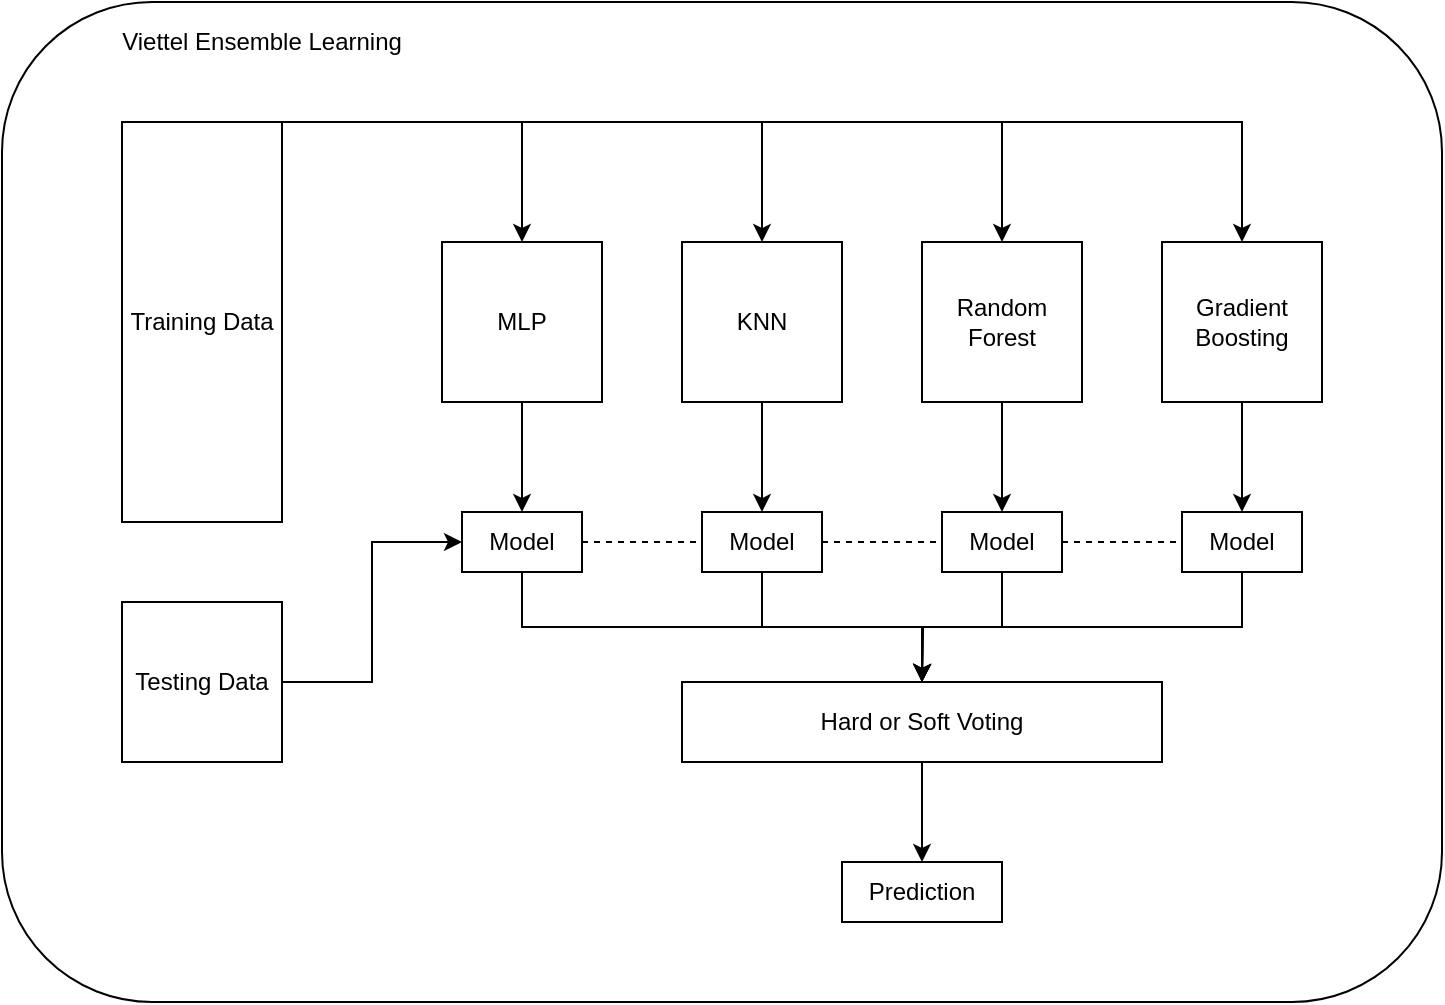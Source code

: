 <mxfile version="15.9.1" type="github">
  <diagram id="84XA4rEednCSsmT6ji2h" name="Page-1">
    <mxGraphModel dx="1871" dy="1723" grid="1" gridSize="10" guides="1" tooltips="1" connect="1" arrows="1" fold="1" page="1" pageScale="1" pageWidth="827" pageHeight="1169" math="0" shadow="0">
      <root>
        <mxCell id="0" />
        <mxCell id="1" parent="0" />
        <mxCell id="B8CHpfb63kSqgsaZjjg6-42" value="" style="rounded=1;whiteSpace=wrap;html=1;" vertex="1" parent="1">
          <mxGeometry x="-20" y="-20" width="720" height="500" as="geometry" />
        </mxCell>
        <mxCell id="B8CHpfb63kSqgsaZjjg6-24" style="edgeStyle=orthogonalEdgeStyle;rounded=0;orthogonalLoop=1;jettySize=auto;html=1;exitX=1;exitY=0;exitDx=0;exitDy=0;entryX=0.5;entryY=0;entryDx=0;entryDy=0;" edge="1" parent="1" source="B8CHpfb63kSqgsaZjjg6-1" target="B8CHpfb63kSqgsaZjjg6-4">
          <mxGeometry relative="1" as="geometry">
            <Array as="points">
              <mxPoint x="240" y="40" />
            </Array>
          </mxGeometry>
        </mxCell>
        <mxCell id="B8CHpfb63kSqgsaZjjg6-25" style="edgeStyle=orthogonalEdgeStyle;rounded=0;orthogonalLoop=1;jettySize=auto;html=1;exitX=1;exitY=0;exitDx=0;exitDy=0;entryX=0.5;entryY=0;entryDx=0;entryDy=0;" edge="1" parent="1" source="B8CHpfb63kSqgsaZjjg6-1" target="B8CHpfb63kSqgsaZjjg6-15">
          <mxGeometry relative="1" as="geometry">
            <Array as="points">
              <mxPoint x="360" y="40" />
            </Array>
          </mxGeometry>
        </mxCell>
        <mxCell id="B8CHpfb63kSqgsaZjjg6-26" style="edgeStyle=orthogonalEdgeStyle;rounded=0;orthogonalLoop=1;jettySize=auto;html=1;exitX=1;exitY=0;exitDx=0;exitDy=0;entryX=0.5;entryY=0;entryDx=0;entryDy=0;" edge="1" parent="1" source="B8CHpfb63kSqgsaZjjg6-1" target="B8CHpfb63kSqgsaZjjg6-17">
          <mxGeometry relative="1" as="geometry">
            <Array as="points">
              <mxPoint x="480" y="40" />
            </Array>
          </mxGeometry>
        </mxCell>
        <mxCell id="B8CHpfb63kSqgsaZjjg6-27" style="edgeStyle=orthogonalEdgeStyle;rounded=0;orthogonalLoop=1;jettySize=auto;html=1;exitX=1;exitY=0;exitDx=0;exitDy=0;entryX=0.5;entryY=0;entryDx=0;entryDy=0;" edge="1" parent="1" source="B8CHpfb63kSqgsaZjjg6-1" target="B8CHpfb63kSqgsaZjjg6-19">
          <mxGeometry relative="1" as="geometry">
            <mxPoint x="580" y="80" as="targetPoint" />
            <Array as="points">
              <mxPoint x="600" y="40" />
            </Array>
          </mxGeometry>
        </mxCell>
        <mxCell id="B8CHpfb63kSqgsaZjjg6-1" value="Training Data" style="rounded=0;whiteSpace=wrap;html=1;" vertex="1" parent="1">
          <mxGeometry x="40" y="40" width="80" height="200" as="geometry" />
        </mxCell>
        <mxCell id="B8CHpfb63kSqgsaZjjg6-32" style="edgeStyle=orthogonalEdgeStyle;rounded=0;orthogonalLoop=1;jettySize=auto;html=1;exitX=1;exitY=0.5;exitDx=0;exitDy=0;entryX=0;entryY=0.5;entryDx=0;entryDy=0;" edge="1" parent="1" source="B8CHpfb63kSqgsaZjjg6-2" target="B8CHpfb63kSqgsaZjjg6-11">
          <mxGeometry relative="1" as="geometry" />
        </mxCell>
        <mxCell id="B8CHpfb63kSqgsaZjjg6-2" value="Testing Data" style="rounded=0;whiteSpace=wrap;html=1;" vertex="1" parent="1">
          <mxGeometry x="40" y="280" width="80" height="80" as="geometry" />
        </mxCell>
        <mxCell id="B8CHpfb63kSqgsaZjjg6-28" style="edgeStyle=orthogonalEdgeStyle;rounded=0;orthogonalLoop=1;jettySize=auto;html=1;exitX=0.5;exitY=1;exitDx=0;exitDy=0;entryX=0.5;entryY=0;entryDx=0;entryDy=0;" edge="1" parent="1" source="B8CHpfb63kSqgsaZjjg6-4" target="B8CHpfb63kSqgsaZjjg6-11">
          <mxGeometry relative="1" as="geometry" />
        </mxCell>
        <mxCell id="B8CHpfb63kSqgsaZjjg6-4" value="MLP" style="whiteSpace=wrap;html=1;aspect=fixed;" vertex="1" parent="1">
          <mxGeometry x="200" y="100" width="80" height="80" as="geometry" />
        </mxCell>
        <mxCell id="B8CHpfb63kSqgsaZjjg6-41" style="edgeStyle=orthogonalEdgeStyle;rounded=0;orthogonalLoop=1;jettySize=auto;html=1;exitX=0.5;exitY=1;exitDx=0;exitDy=0;" edge="1" parent="1" source="B8CHpfb63kSqgsaZjjg6-8" target="B8CHpfb63kSqgsaZjjg6-10">
          <mxGeometry relative="1" as="geometry" />
        </mxCell>
        <mxCell id="B8CHpfb63kSqgsaZjjg6-8" value="Hard or Soft Voting" style="rounded=0;whiteSpace=wrap;html=1;" vertex="1" parent="1">
          <mxGeometry x="320" y="320" width="240" height="40" as="geometry" />
        </mxCell>
        <mxCell id="B8CHpfb63kSqgsaZjjg6-10" value="Prediction" style="rounded=0;whiteSpace=wrap;html=1;" vertex="1" parent="1">
          <mxGeometry x="400" y="410" width="80" height="30" as="geometry" />
        </mxCell>
        <mxCell id="B8CHpfb63kSqgsaZjjg6-40" style="edgeStyle=orthogonalEdgeStyle;rounded=0;orthogonalLoop=1;jettySize=auto;html=1;exitX=0.5;exitY=1;exitDx=0;exitDy=0;" edge="1" parent="1" source="B8CHpfb63kSqgsaZjjg6-11">
          <mxGeometry relative="1" as="geometry">
            <mxPoint x="440" y="320" as="targetPoint" />
          </mxGeometry>
        </mxCell>
        <mxCell id="B8CHpfb63kSqgsaZjjg6-11" value="Model" style="rounded=0;whiteSpace=wrap;html=1;" vertex="1" parent="1">
          <mxGeometry x="210" y="235" width="60" height="30" as="geometry" />
        </mxCell>
        <mxCell id="B8CHpfb63kSqgsaZjjg6-29" style="edgeStyle=orthogonalEdgeStyle;rounded=0;orthogonalLoop=1;jettySize=auto;html=1;exitX=0.5;exitY=1;exitDx=0;exitDy=0;entryX=0.5;entryY=0;entryDx=0;entryDy=0;" edge="1" parent="1" source="B8CHpfb63kSqgsaZjjg6-15" target="B8CHpfb63kSqgsaZjjg6-16">
          <mxGeometry relative="1" as="geometry" />
        </mxCell>
        <mxCell id="B8CHpfb63kSqgsaZjjg6-15" value="KNN" style="whiteSpace=wrap;html=1;aspect=fixed;" vertex="1" parent="1">
          <mxGeometry x="320" y="100" width="80" height="80" as="geometry" />
        </mxCell>
        <mxCell id="B8CHpfb63kSqgsaZjjg6-39" style="edgeStyle=orthogonalEdgeStyle;rounded=0;orthogonalLoop=1;jettySize=auto;html=1;exitX=0.5;exitY=1;exitDx=0;exitDy=0;" edge="1" parent="1" source="B8CHpfb63kSqgsaZjjg6-16">
          <mxGeometry relative="1" as="geometry">
            <mxPoint x="440" y="320" as="targetPoint" />
          </mxGeometry>
        </mxCell>
        <mxCell id="B8CHpfb63kSqgsaZjjg6-16" value="Model" style="rounded=0;whiteSpace=wrap;html=1;" vertex="1" parent="1">
          <mxGeometry x="330" y="235" width="60" height="30" as="geometry" />
        </mxCell>
        <mxCell id="B8CHpfb63kSqgsaZjjg6-30" style="edgeStyle=orthogonalEdgeStyle;rounded=0;orthogonalLoop=1;jettySize=auto;html=1;exitX=0.5;exitY=1;exitDx=0;exitDy=0;entryX=0.5;entryY=0;entryDx=0;entryDy=0;" edge="1" parent="1" source="B8CHpfb63kSqgsaZjjg6-17" target="B8CHpfb63kSqgsaZjjg6-18">
          <mxGeometry relative="1" as="geometry" />
        </mxCell>
        <mxCell id="B8CHpfb63kSqgsaZjjg6-17" value="Random Forest" style="whiteSpace=wrap;html=1;aspect=fixed;" vertex="1" parent="1">
          <mxGeometry x="440" y="100" width="80" height="80" as="geometry" />
        </mxCell>
        <mxCell id="B8CHpfb63kSqgsaZjjg6-37" style="edgeStyle=orthogonalEdgeStyle;rounded=0;orthogonalLoop=1;jettySize=auto;html=1;exitX=0.5;exitY=1;exitDx=0;exitDy=0;entryX=0.5;entryY=0;entryDx=0;entryDy=0;" edge="1" parent="1" source="B8CHpfb63kSqgsaZjjg6-18" target="B8CHpfb63kSqgsaZjjg6-8">
          <mxGeometry relative="1" as="geometry" />
        </mxCell>
        <mxCell id="B8CHpfb63kSqgsaZjjg6-18" value="Model" style="rounded=0;whiteSpace=wrap;html=1;" vertex="1" parent="1">
          <mxGeometry x="450" y="235" width="60" height="30" as="geometry" />
        </mxCell>
        <mxCell id="B8CHpfb63kSqgsaZjjg6-31" style="edgeStyle=orthogonalEdgeStyle;rounded=0;orthogonalLoop=1;jettySize=auto;html=1;exitX=0.5;exitY=1;exitDx=0;exitDy=0;entryX=0.5;entryY=0;entryDx=0;entryDy=0;" edge="1" parent="1" source="B8CHpfb63kSqgsaZjjg6-19" target="B8CHpfb63kSqgsaZjjg6-20">
          <mxGeometry relative="1" as="geometry" />
        </mxCell>
        <mxCell id="B8CHpfb63kSqgsaZjjg6-19" value="Gradient Boosting" style="whiteSpace=wrap;html=1;aspect=fixed;" vertex="1" parent="1">
          <mxGeometry x="560" y="100" width="80" height="80" as="geometry" />
        </mxCell>
        <mxCell id="B8CHpfb63kSqgsaZjjg6-38" style="edgeStyle=orthogonalEdgeStyle;rounded=0;orthogonalLoop=1;jettySize=auto;html=1;exitX=0.5;exitY=1;exitDx=0;exitDy=0;entryX=0.5;entryY=0;entryDx=0;entryDy=0;" edge="1" parent="1" source="B8CHpfb63kSqgsaZjjg6-20" target="B8CHpfb63kSqgsaZjjg6-8">
          <mxGeometry relative="1" as="geometry" />
        </mxCell>
        <mxCell id="B8CHpfb63kSqgsaZjjg6-20" value="Model" style="rounded=0;whiteSpace=wrap;html=1;" vertex="1" parent="1">
          <mxGeometry x="570" y="235" width="60" height="30" as="geometry" />
        </mxCell>
        <mxCell id="B8CHpfb63kSqgsaZjjg6-33" value="" style="endArrow=none;dashed=1;html=1;rounded=0;exitX=1;exitY=0.5;exitDx=0;exitDy=0;entryX=0;entryY=0.5;entryDx=0;entryDy=0;" edge="1" parent="1" source="B8CHpfb63kSqgsaZjjg6-11" target="B8CHpfb63kSqgsaZjjg6-16">
          <mxGeometry width="50" height="50" relative="1" as="geometry">
            <mxPoint x="280" y="320" as="sourcePoint" />
            <mxPoint x="330" y="270" as="targetPoint" />
          </mxGeometry>
        </mxCell>
        <mxCell id="B8CHpfb63kSqgsaZjjg6-35" value="" style="endArrow=none;dashed=1;html=1;rounded=0;entryX=0;entryY=0.5;entryDx=0;entryDy=0;exitX=1;exitY=0.5;exitDx=0;exitDy=0;" edge="1" parent="1" source="B8CHpfb63kSqgsaZjjg6-16" target="B8CHpfb63kSqgsaZjjg6-18">
          <mxGeometry width="50" height="50" relative="1" as="geometry">
            <mxPoint x="300" y="360" as="sourcePoint" />
            <mxPoint x="350" y="310" as="targetPoint" />
          </mxGeometry>
        </mxCell>
        <mxCell id="B8CHpfb63kSqgsaZjjg6-36" value="" style="endArrow=none;dashed=1;html=1;rounded=0;entryX=0;entryY=0.5;entryDx=0;entryDy=0;exitX=1;exitY=0.5;exitDx=0;exitDy=0;" edge="1" parent="1" source="B8CHpfb63kSqgsaZjjg6-18" target="B8CHpfb63kSqgsaZjjg6-20">
          <mxGeometry width="50" height="50" relative="1" as="geometry">
            <mxPoint x="480" y="340" as="sourcePoint" />
            <mxPoint x="530" y="290" as="targetPoint" />
          </mxGeometry>
        </mxCell>
        <mxCell id="B8CHpfb63kSqgsaZjjg6-44" value="Viettel Ensemble Learning" style="text;html=1;strokeColor=none;fillColor=none;align=center;verticalAlign=middle;whiteSpace=wrap;rounded=0;" vertex="1" parent="1">
          <mxGeometry x="30" y="-10" width="160" height="20" as="geometry" />
        </mxCell>
      </root>
    </mxGraphModel>
  </diagram>
</mxfile>
